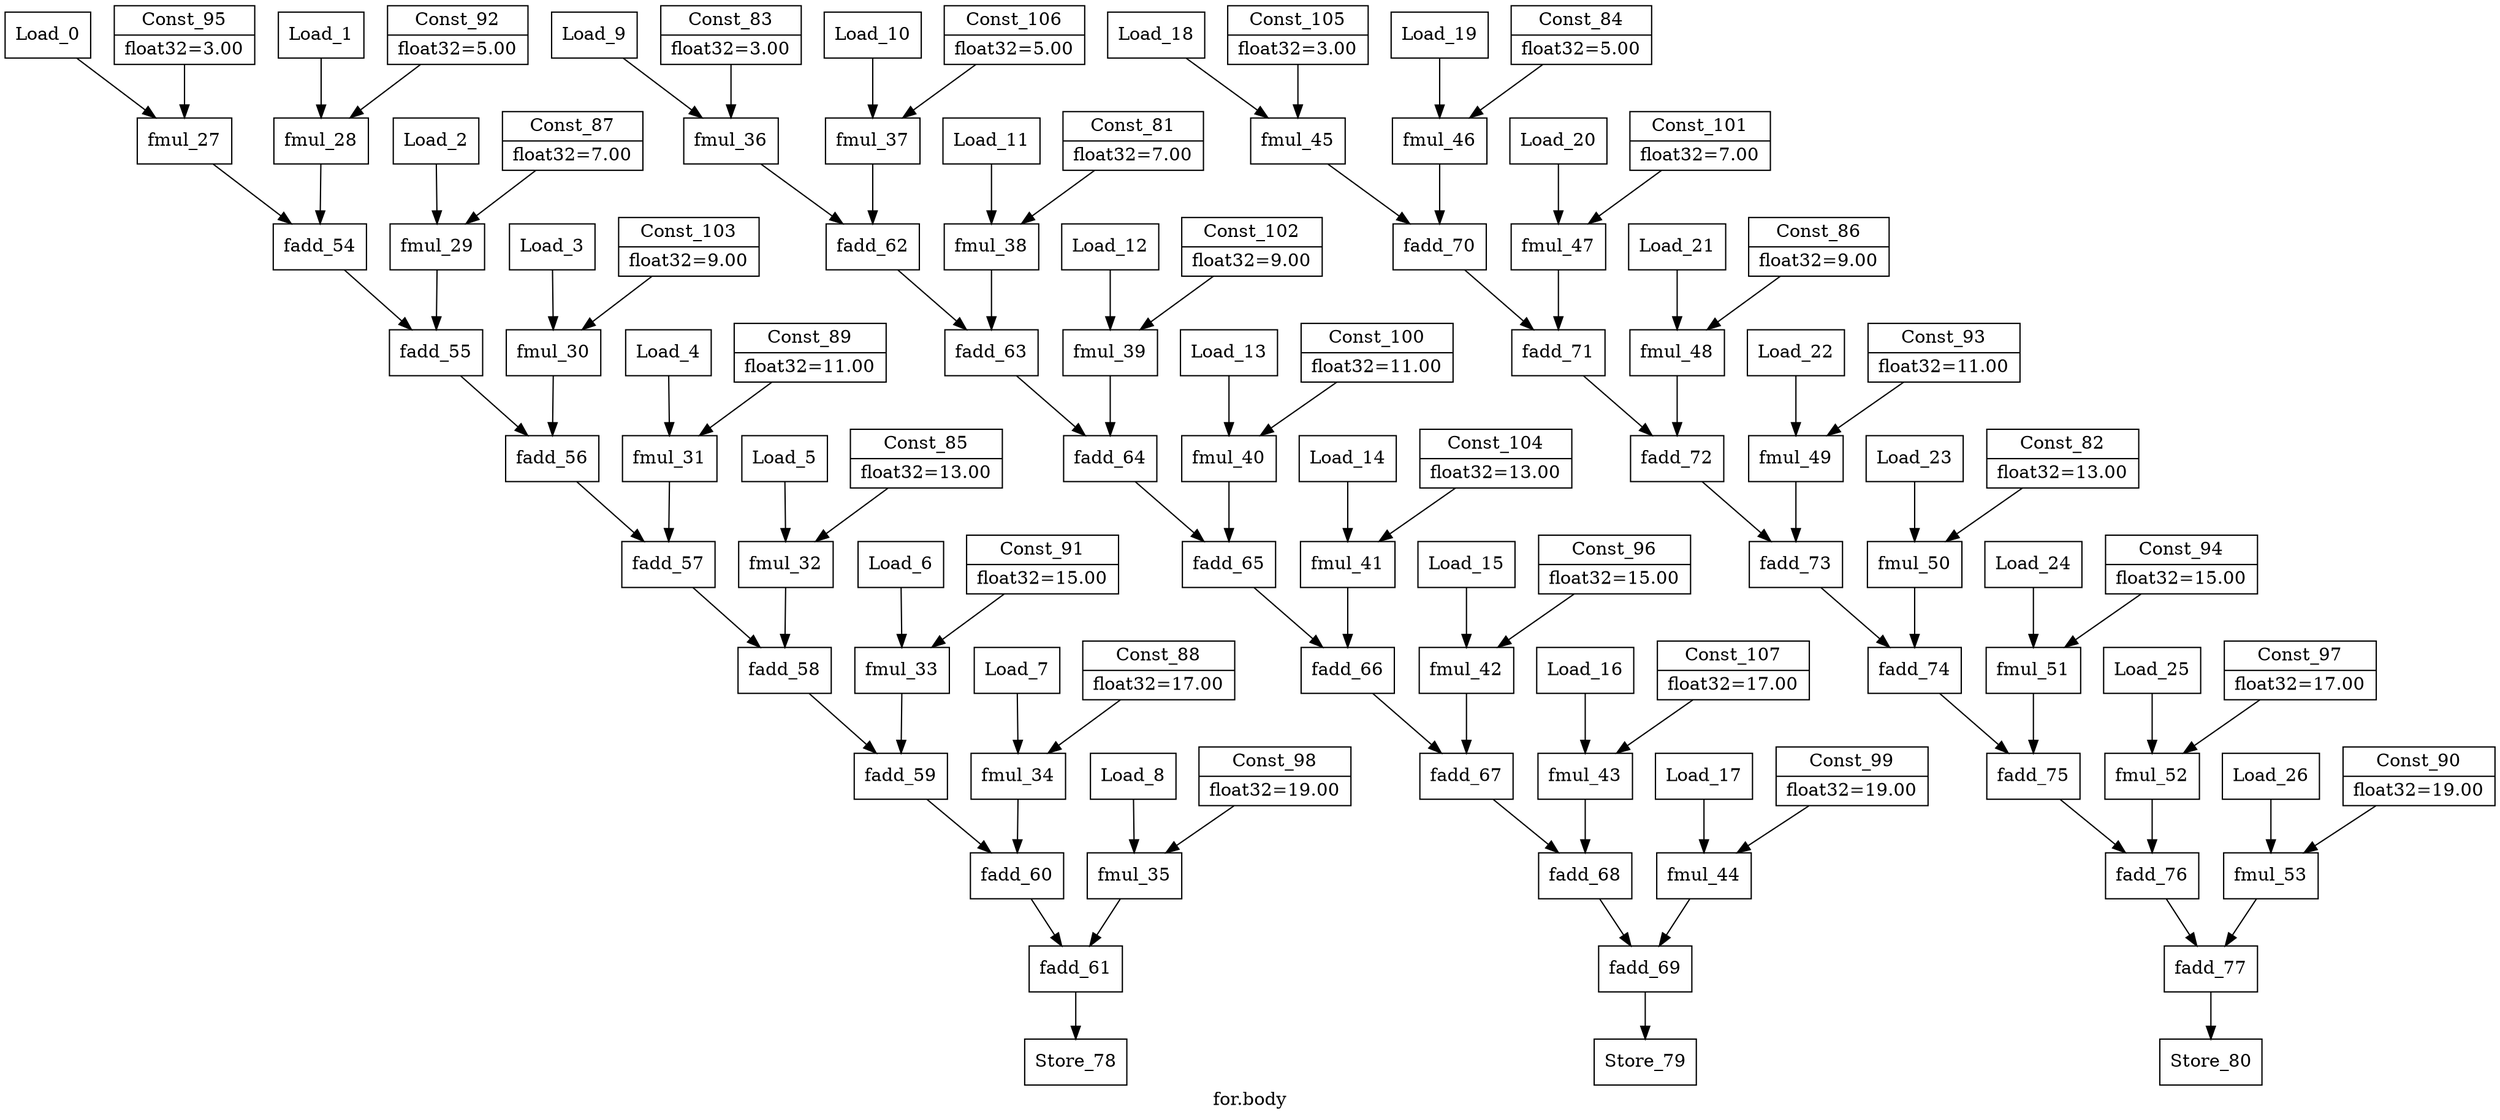 digraph "for.body" {
	label="for.body";
	//Graph Properties

	Load_0 [shape=record,opcode=input,label="{Load_0}"];
	Load_0 -> fmul_27[operand=any2input];
	Load_1 [shape=record,opcode=input,label="{Load_1}"];
	Load_1 -> fmul_28[operand=any2input];
	Load_2 [shape=record,opcode=input,label="{Load_2}"];
	Load_2 -> fmul_29[operand=any2input];
	Load_3 [shape=record,opcode=input,label="{Load_3}"];
	Load_3 -> fmul_30[operand=any2input];
	Load_4 [shape=record,opcode=input,label="{Load_4}"];
	Load_4 -> fmul_31[operand=any2input];
	Load_5 [shape=record,opcode=input,label="{Load_5}"];
	Load_5 -> fmul_32[operand=any2input];
	Load_6 [shape=record,opcode=input,label="{Load_6}"];
	Load_6 -> fmul_33[operand=any2input];
	Load_7 [shape=record,opcode=input,label="{Load_7}"];
	Load_7 -> fmul_34[operand=any2input];
	Load_8 [shape=record,opcode=input,label="{Load_8}"];
	Load_8 -> fmul_35[operand=any2input];
	Load_9 [shape=record,opcode=input,label="{Load_9}"];
	Load_9 -> fmul_36[operand=any2input];
	Load_10 [shape=record,opcode=input,label="{Load_10}"];
	Load_10 -> fmul_37[operand=any2input];
	Load_11 [shape=record,opcode=input,label="{Load_11}"];
	Load_11 -> fmul_38[operand=any2input];
	Load_12 [shape=record,opcode=input,label="{Load_12}"];
	Load_12 -> fmul_39[operand=any2input];
	Load_13 [shape=record,opcode=input,label="{Load_13}"];
	Load_13 -> fmul_40[operand=any2input];
	Load_14 [shape=record,opcode=input,label="{Load_14}"];
	Load_14 -> fmul_41[operand=any2input];
	Load_15 [shape=record,opcode=input,label="{Load_15}"];
	Load_15 -> fmul_42[operand=any2input];
	Load_16 [shape=record,opcode=input,label="{Load_16}"];
	Load_16 -> fmul_43[operand=any2input];
	Load_17 [shape=record,opcode=input,label="{Load_17}"];
	Load_17 -> fmul_44[operand=any2input];
	Load_18 [shape=record,opcode=input,label="{Load_18}"];
	Load_18 -> fmul_45[operand=any2input];
	Load_19 [shape=record,opcode=input,label="{Load_19}"];
	Load_19 -> fmul_46[operand=any2input];
	Load_20 [shape=record,opcode=input,label="{Load_20}"];
	Load_20 -> fmul_47[operand=any2input];
	Load_21 [shape=record,opcode=input,label="{Load_21}"];
	Load_21 -> fmul_48[operand=any2input];
	Load_22 [shape=record,opcode=input,label="{Load_22}"];
	Load_22 -> fmul_49[operand=any2input];
	Load_23 [shape=record,opcode=input,label="{Load_23}"];
	Load_23 -> fmul_50[operand=any2input];
	Load_24 [shape=record,opcode=input,label="{Load_24}"];
	Load_24 -> fmul_51[operand=any2input];
	Load_25 [shape=record,opcode=input,label="{Load_25}"];
	Load_25 -> fmul_52[operand=any2input];
	Load_26 [shape=record,opcode=input,label="{Load_26}"];
	Load_26 -> fmul_53[operand=any2input];
	fmul_27 [shape=record,type=op,opcode=fmul,label="{fmul_27}"];
	fmul_27 -> fadd_54[operand=any2input];
	fmul_28 [shape=record,type=op,opcode=fmul,label="{fmul_28}"];
	fmul_28 -> fadd_54[operand=any2input];
	fmul_29 [shape=record,type=op,opcode=fmul,label="{fmul_29}"];
	fmul_29 -> fadd_55[operand=any2input];
	fmul_30 [shape=record,type=op,opcode=fmul,label="{fmul_30}"];
	fmul_30 -> fadd_56[operand=any2input];
	fmul_31 [shape=record,type=op,opcode=fmul,label="{fmul_31}"];
	fmul_31 -> fadd_57[operand=any2input];
	fmul_32 [shape=record,type=op,opcode=fmul,label="{fmul_32}"];
	fmul_32 -> fadd_58[operand=any2input];
	fmul_33 [shape=record,type=op,opcode=fmul,label="{fmul_33}"];
	fmul_33 -> fadd_59[operand=any2input];
	fmul_34 [shape=record,type=op,opcode=fmul,label="{fmul_34}"];
	fmul_34 -> fadd_60[operand=any2input];
	fmul_35 [shape=record,type=op,opcode=fmul,label="{fmul_35}"];
	fmul_35 -> fadd_61[operand=any2input];
	fmul_36 [shape=record,type=op,opcode=fmul,label="{fmul_36}"];
	fmul_36 -> fadd_62[operand=any2input];
	fmul_37 [shape=record,type=op,opcode=fmul,label="{fmul_37}"];
	fmul_37 -> fadd_62[operand=any2input];
	fmul_38 [shape=record,type=op,opcode=fmul,label="{fmul_38}"];
	fmul_38 -> fadd_63[operand=any2input];
	fmul_39 [shape=record,type=op,opcode=fmul,label="{fmul_39}"];
	fmul_39 -> fadd_64[operand=any2input];
	fmul_40 [shape=record,type=op,opcode=fmul,label="{fmul_40}"];
	fmul_40 -> fadd_65[operand=any2input];
	fmul_41 [shape=record,type=op,opcode=fmul,label="{fmul_41}"];
	fmul_41 -> fadd_66[operand=any2input];
	fmul_42 [shape=record,type=op,opcode=fmul,label="{fmul_42}"];
	fmul_42 -> fadd_67[operand=any2input];
	fmul_43 [shape=record,type=op,opcode=fmul,label="{fmul_43}"];
	fmul_43 -> fadd_68[operand=any2input];
	fmul_44 [shape=record,type=op,opcode=fmul,label="{fmul_44}"];
	fmul_44 -> fadd_69[operand=any2input];
	fmul_45 [shape=record,type=op,opcode=fmul,label="{fmul_45}"];
	fmul_45 -> fadd_70[operand=any2input];
	fmul_46 [shape=record,type=op,opcode=fmul,label="{fmul_46}"];
	fmul_46 -> fadd_70[operand=any2input];
	fmul_47 [shape=record,type=op,opcode=fmul,label="{fmul_47}"];
	fmul_47 -> fadd_71[operand=any2input];
	fmul_48 [shape=record,type=op,opcode=fmul,label="{fmul_48}"];
	fmul_48 -> fadd_72[operand=any2input];
	fmul_49 [shape=record,type=op,opcode=fmul,label="{fmul_49}"];
	fmul_49 -> fadd_73[operand=any2input];
	fmul_50 [shape=record,type=op,opcode=fmul,label="{fmul_50}"];
	fmul_50 -> fadd_74[operand=any2input];
	fmul_51 [shape=record,type=op,opcode=fmul,label="{fmul_51}"];
	fmul_51 -> fadd_75[operand=any2input];
	fmul_52 [shape=record,type=op,opcode=fmul,label="{fmul_52}"];
	fmul_52 -> fadd_76[operand=any2input];
	fmul_53 [shape=record,type=op,opcode=fmul,label="{fmul_53}"];
	fmul_53 -> fadd_77[operand=any2input];
	fadd_54 [shape=record,type=op,opcode=fadd,label="{fadd_54}"];
	fadd_54 -> fadd_55[operand=any2input];
	fadd_55 [shape=record,type=op,opcode=fadd,label="{fadd_55}"];
	fadd_55 -> fadd_56[operand=any2input];
	fadd_56 [shape=record,type=op,opcode=fadd,label="{fadd_56}"];
	fadd_56 -> fadd_57[operand=any2input];
	fadd_57 [shape=record,type=op,opcode=fadd,label="{fadd_57}"];
	fadd_57 -> fadd_58[operand=any2input];
	fadd_58 [shape=record,type=op,opcode=fadd,label="{fadd_58}"];
	fadd_58 -> fadd_59[operand=any2input];
	fadd_59 [shape=record,type=op,opcode=fadd,label="{fadd_59}"];
	fadd_59 -> fadd_60[operand=any2input];
	fadd_60 [shape=record,type=op,opcode=fadd,label="{fadd_60}"];
	fadd_60 -> fadd_61[operand=any2input];
	fadd_61 [shape=record,type=op,opcode=fadd,label="{fadd_61}"];
	fadd_61 -> Store_78[operand=any2input];
	fadd_62 [shape=record,type=op,opcode=fadd,label="{fadd_62}"];
	fadd_62 -> fadd_63[operand=any2input];
	fadd_63 [shape=record,type=op,opcode=fadd,label="{fadd_63}"];
	fadd_63 -> fadd_64[operand=any2input];
	fadd_64 [shape=record,type=op,opcode=fadd,label="{fadd_64}"];
	fadd_64 -> fadd_65[operand=any2input];
	fadd_65 [shape=record,type=op,opcode=fadd,label="{fadd_65}"];
	fadd_65 -> fadd_66[operand=any2input];
	fadd_66 [shape=record,type=op,opcode=fadd,label="{fadd_66}"];
	fadd_66 -> fadd_67[operand=any2input];
	fadd_67 [shape=record,type=op,opcode=fadd,label="{fadd_67}"];
	fadd_67 -> fadd_68[operand=any2input];
	fadd_68 [shape=record,type=op,opcode=fadd,label="{fadd_68}"];
	fadd_68 -> fadd_69[operand=any2input];
	fadd_69 [shape=record,type=op,opcode=fadd,label="{fadd_69}"];
	fadd_69 -> Store_79[operand=any2input];
	fadd_70 [shape=record,type=op,opcode=fadd,label="{fadd_70}"];
	fadd_70 -> fadd_71[operand=any2input];
	fadd_71 [shape=record,type=op,opcode=fadd,label="{fadd_71}"];
	fadd_71 -> fadd_72[operand=any2input];
	fadd_72 [shape=record,type=op,opcode=fadd,label="{fadd_72}"];
	fadd_72 -> fadd_73[operand=any2input];
	fadd_73 [shape=record,type=op,opcode=fadd,label="{fadd_73}"];
	fadd_73 -> fadd_74[operand=any2input];
	fadd_74 [shape=record,type=op,opcode=fadd,label="{fadd_74}"];
	fadd_74 -> fadd_75[operand=any2input];
	fadd_75 [shape=record,type=op,opcode=fadd,label="{fadd_75}"];
	fadd_75 -> fadd_76[operand=any2input];
	fadd_76 [shape=record,type=op,opcode=fadd,label="{fadd_76}"];
	fadd_76 -> fadd_77[operand=any2input];
	fadd_77 [shape=record,type=op,opcode=fadd,label="{fadd_77}"];
	fadd_77 -> Store_80[operand=any2input];
	Store_78 [shape=record,opcode=output,label="{Store_78}"];
	Store_79 [shape=record,opcode=output,label="{Store_79}"];
	Store_80 [shape=record,opcode=output,label="{Store_80}"];
	Const_81 [shape=record,opcode=const,constVal="1",float32=7.00,label="{Const_81|float32=7.00}"];
	Const_81 -> fmul_38[operand=any2input];
	Const_82 [shape=record,opcode=const,constVal="1",float32=13.00,label="{Const_82|float32=13.00}"];
	Const_82 -> fmul_50[operand=any2input];
	Const_83 [shape=record,opcode=const,constVal="1",float32=3.00,label="{Const_83|float32=3.00}"];
	Const_83 -> fmul_36[operand=any2input];
	Const_84 [shape=record,opcode=const,constVal="1",float32=5.00,label="{Const_84|float32=5.00}"];
	Const_84 -> fmul_46[operand=any2input];
	Const_85 [shape=record,opcode=const,constVal="1",float32=13.00,label="{Const_85|float32=13.00}"];
	Const_85 -> fmul_32[operand=any2input];
	Const_86 [shape=record,opcode=const,constVal="1",float32=9.00,label="{Const_86|float32=9.00}"];
	Const_86 -> fmul_48[operand=any2input];
	Const_87 [shape=record,opcode=const,constVal="1",float32=7.00,label="{Const_87|float32=7.00}"];
	Const_87 -> fmul_29[operand=any2input];
	Const_88 [shape=record,opcode=const,constVal="1",float32=17.00,label="{Const_88|float32=17.00}"];
	Const_88 -> fmul_34[operand=any2input];
	Const_89 [shape=record,opcode=const,constVal="1",float32=11.00,label="{Const_89|float32=11.00}"];
	Const_89 -> fmul_31[operand=any2input];
	Const_90 [shape=record,opcode=const,constVal="1",float32=19.00,label="{Const_90|float32=19.00}"];
	Const_90 -> fmul_53[operand=any2input];
	Const_91 [shape=record,opcode=const,constVal="1",float32=15.00,label="{Const_91|float32=15.00}"];
	Const_91 -> fmul_33[operand=any2input];
	Const_92 [shape=record,opcode=const,constVal="1",float32=5.00,label="{Const_92|float32=5.00}"];
	Const_92 -> fmul_28[operand=any2input];
	Const_93 [shape=record,opcode=const,constVal="1",float32=11.00,label="{Const_93|float32=11.00}"];
	Const_93 -> fmul_49[operand=any2input];
	Const_94 [shape=record,opcode=const,constVal="1",float32=15.00,label="{Const_94|float32=15.00}"];
	Const_94 -> fmul_51[operand=any2input];
	Const_95 [shape=record,opcode=const,constVal="1",float32=3.00,label="{Const_95|float32=3.00}"];
	Const_95 -> fmul_27[operand=any2input];
	Const_96 [shape=record,opcode=const,constVal="1",float32=15.00,label="{Const_96|float32=15.00}"];
	Const_96 -> fmul_42[operand=any2input];
	Const_97 [shape=record,opcode=const,constVal="1",float32=17.00,label="{Const_97|float32=17.00}"];
	Const_97 -> fmul_52[operand=any2input];
	Const_98 [shape=record,opcode=const,constVal="1",float32=19.00,label="{Const_98|float32=19.00}"];
	Const_98 -> fmul_35[operand=any2input];
	Const_99 [shape=record,opcode=const,constVal="1",float32=19.00,label="{Const_99|float32=19.00}"];
	Const_99 -> fmul_44[operand=any2input];
	Const_100 [shape=record,opcode=const,constVal="1",float32=11.00,label="{Const_100|float32=11.00}"];
	Const_100 -> fmul_40[operand=any2input];
	Const_101 [shape=record,opcode=const,constVal="1",float32=7.00,label="{Const_101|float32=7.00}"];
	Const_101 -> fmul_47[operand=any2input];
	Const_102 [shape=record,opcode=const,constVal="1",float32=9.00,label="{Const_102|float32=9.00}"];
	Const_102 -> fmul_39[operand=any2input];
	Const_103 [shape=record,opcode=const,constVal="1",float32=9.00,label="{Const_103|float32=9.00}"];
	Const_103 -> fmul_30[operand=any2input];
	Const_104 [shape=record,opcode=const,constVal="1",float32=13.00,label="{Const_104|float32=13.00}"];
	Const_104 -> fmul_41[operand=any2input];
	Const_105 [shape=record,opcode=const,constVal="1",float32=3.00,label="{Const_105|float32=3.00}"];
	Const_105 -> fmul_45[operand=any2input];
	Const_106 [shape=record,opcode=const,constVal="1",float32=5.00,label="{Const_106|float32=5.00}"];
	Const_106 -> fmul_37[operand=any2input];
	Const_107 [shape=record,opcode=const,constVal="1",float32=17.00,label="{Const_107|float32=17.00}"];
	Const_107 -> fmul_43[operand=any2input];
}
